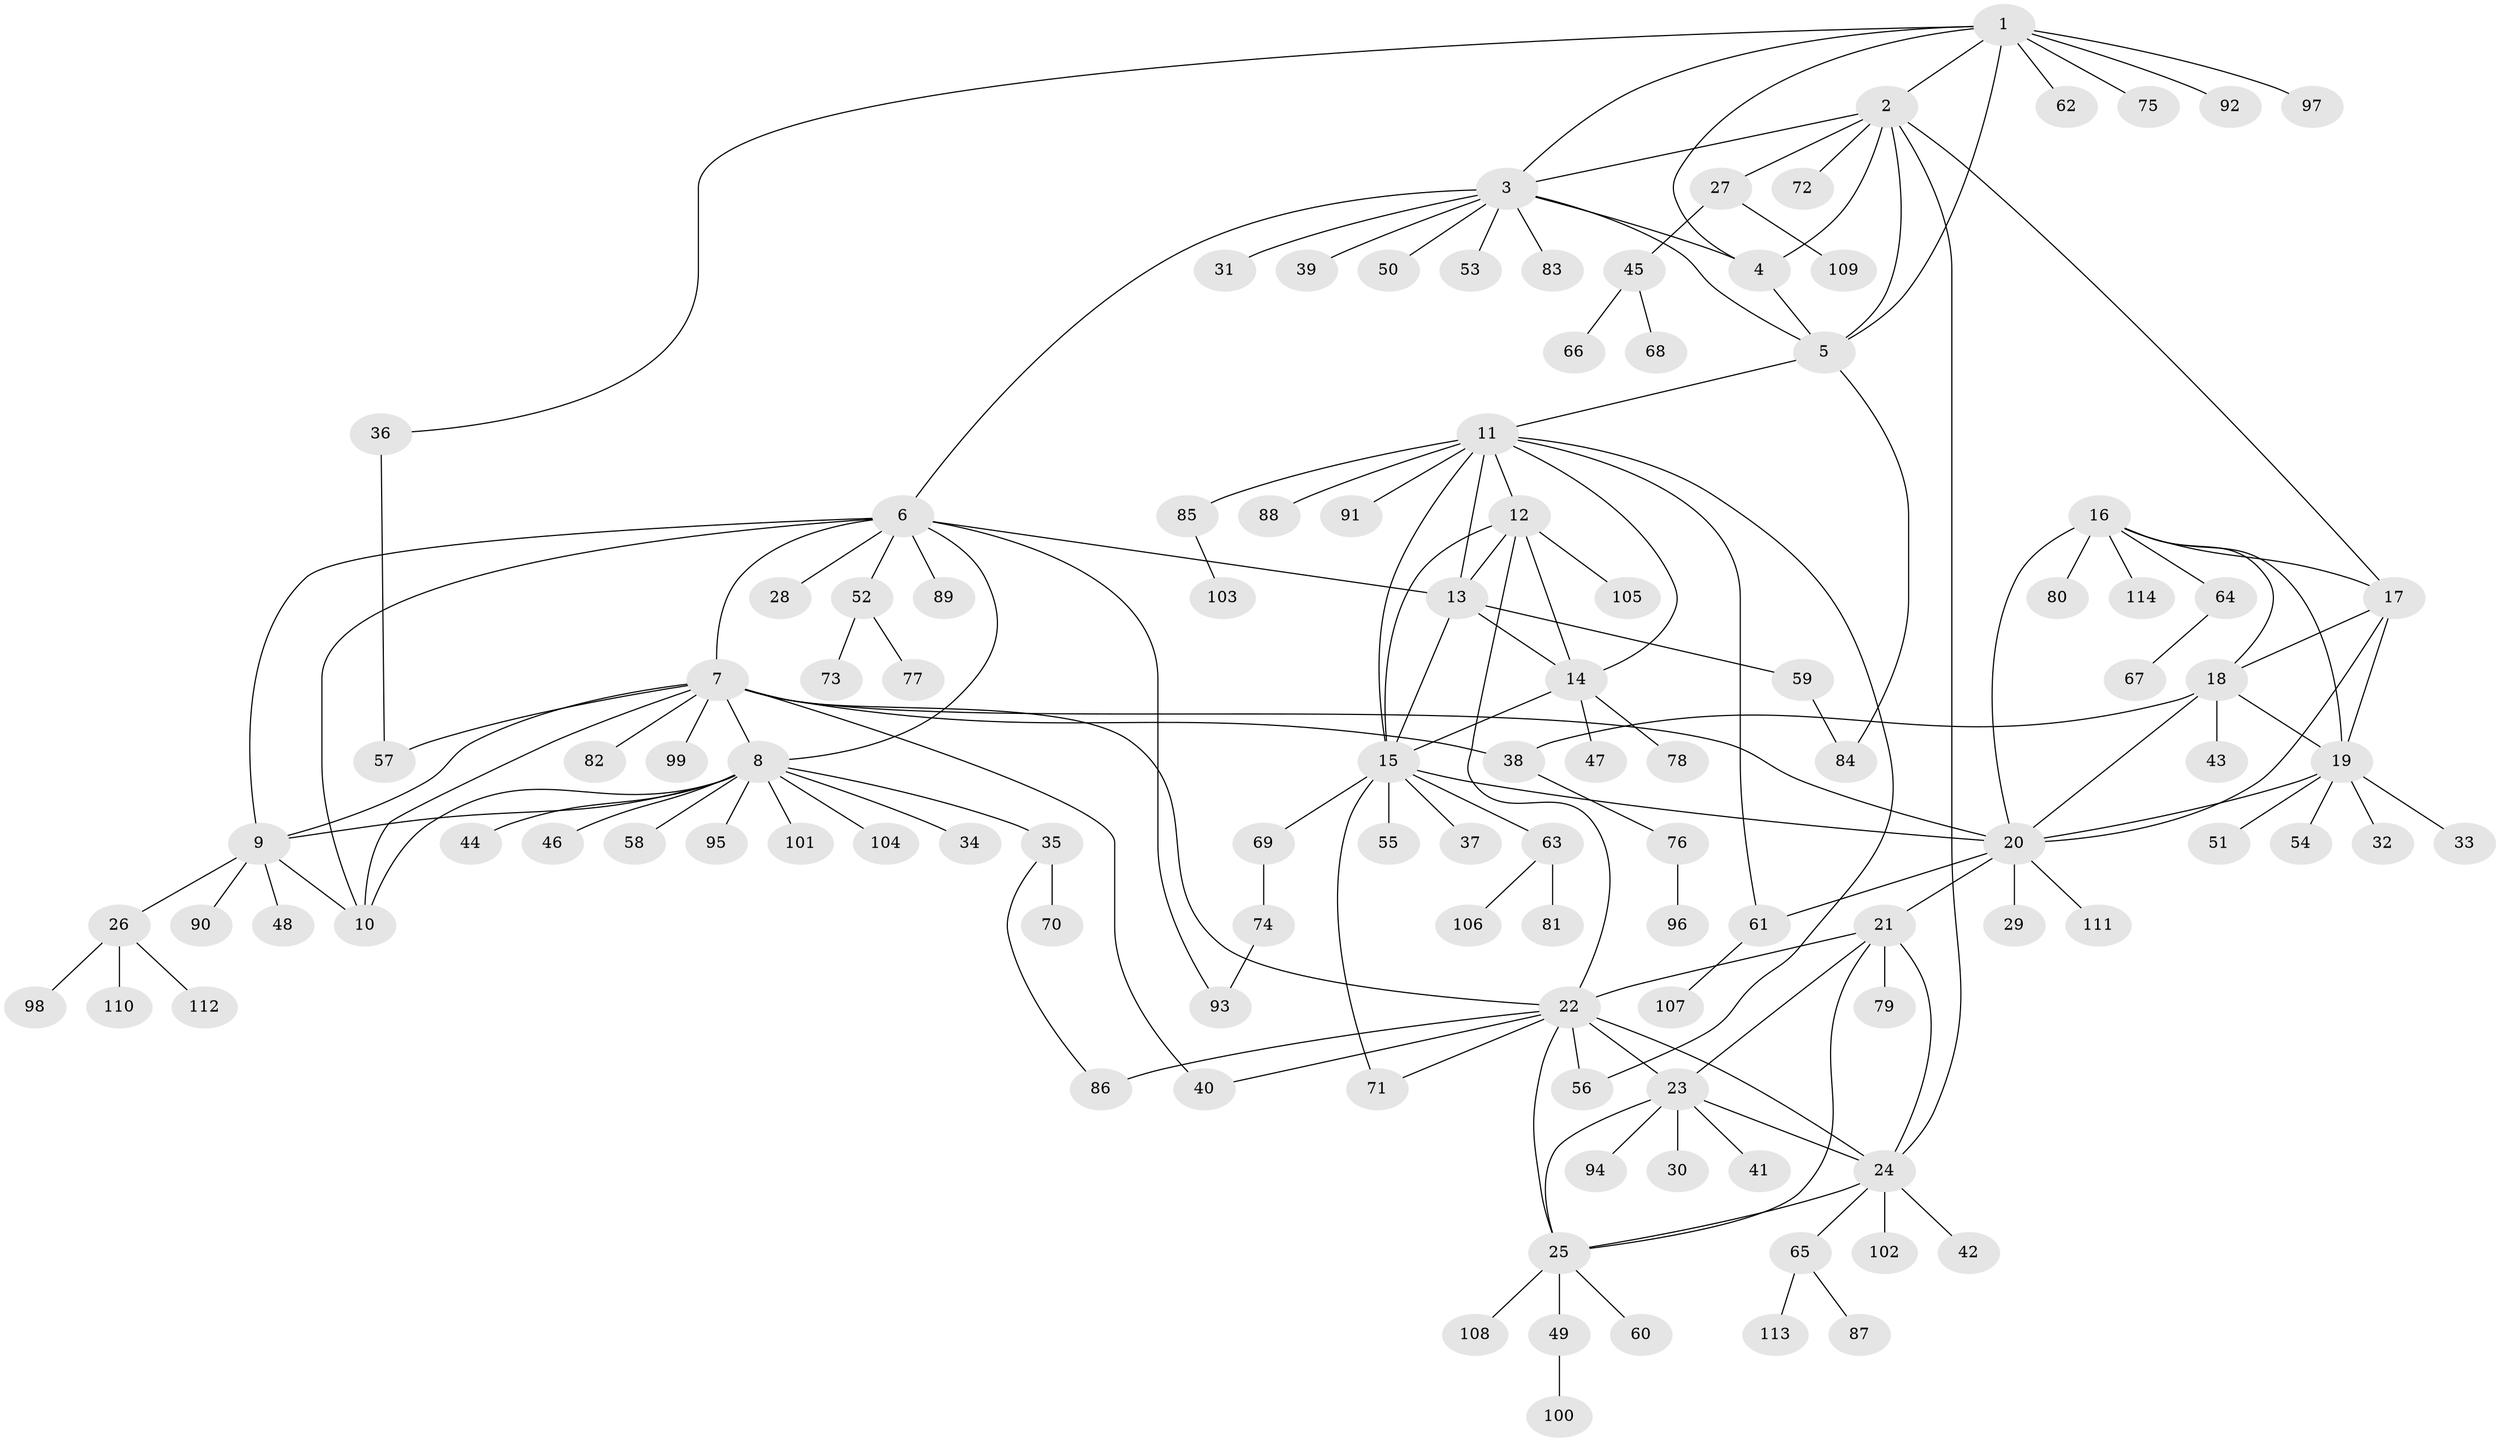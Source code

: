 // Generated by graph-tools (version 1.1) at 2025/37/03/09/25 02:37:22]
// undirected, 114 vertices, 158 edges
graph export_dot {
graph [start="1"]
  node [color=gray90,style=filled];
  1;
  2;
  3;
  4;
  5;
  6;
  7;
  8;
  9;
  10;
  11;
  12;
  13;
  14;
  15;
  16;
  17;
  18;
  19;
  20;
  21;
  22;
  23;
  24;
  25;
  26;
  27;
  28;
  29;
  30;
  31;
  32;
  33;
  34;
  35;
  36;
  37;
  38;
  39;
  40;
  41;
  42;
  43;
  44;
  45;
  46;
  47;
  48;
  49;
  50;
  51;
  52;
  53;
  54;
  55;
  56;
  57;
  58;
  59;
  60;
  61;
  62;
  63;
  64;
  65;
  66;
  67;
  68;
  69;
  70;
  71;
  72;
  73;
  74;
  75;
  76;
  77;
  78;
  79;
  80;
  81;
  82;
  83;
  84;
  85;
  86;
  87;
  88;
  89;
  90;
  91;
  92;
  93;
  94;
  95;
  96;
  97;
  98;
  99;
  100;
  101;
  102;
  103;
  104;
  105;
  106;
  107;
  108;
  109;
  110;
  111;
  112;
  113;
  114;
  1 -- 2;
  1 -- 3;
  1 -- 4;
  1 -- 5;
  1 -- 36;
  1 -- 62;
  1 -- 75;
  1 -- 92;
  1 -- 97;
  2 -- 3;
  2 -- 4;
  2 -- 5;
  2 -- 17;
  2 -- 24;
  2 -- 27;
  2 -- 72;
  3 -- 4;
  3 -- 5;
  3 -- 6;
  3 -- 31;
  3 -- 39;
  3 -- 50;
  3 -- 53;
  3 -- 83;
  4 -- 5;
  5 -- 11;
  5 -- 84;
  6 -- 7;
  6 -- 8;
  6 -- 9;
  6 -- 10;
  6 -- 13;
  6 -- 28;
  6 -- 52;
  6 -- 89;
  6 -- 93;
  7 -- 8;
  7 -- 9;
  7 -- 10;
  7 -- 20;
  7 -- 22;
  7 -- 38;
  7 -- 40;
  7 -- 57;
  7 -- 82;
  7 -- 99;
  8 -- 9;
  8 -- 10;
  8 -- 34;
  8 -- 35;
  8 -- 44;
  8 -- 46;
  8 -- 58;
  8 -- 95;
  8 -- 101;
  8 -- 104;
  9 -- 10;
  9 -- 26;
  9 -- 48;
  9 -- 90;
  11 -- 12;
  11 -- 13;
  11 -- 14;
  11 -- 15;
  11 -- 56;
  11 -- 61;
  11 -- 85;
  11 -- 88;
  11 -- 91;
  12 -- 13;
  12 -- 14;
  12 -- 15;
  12 -- 22;
  12 -- 105;
  13 -- 14;
  13 -- 15;
  13 -- 59;
  14 -- 15;
  14 -- 47;
  14 -- 78;
  15 -- 20;
  15 -- 37;
  15 -- 55;
  15 -- 63;
  15 -- 69;
  15 -- 71;
  16 -- 17;
  16 -- 18;
  16 -- 19;
  16 -- 20;
  16 -- 64;
  16 -- 80;
  16 -- 114;
  17 -- 18;
  17 -- 19;
  17 -- 20;
  18 -- 19;
  18 -- 20;
  18 -- 38;
  18 -- 43;
  19 -- 20;
  19 -- 32;
  19 -- 33;
  19 -- 51;
  19 -- 54;
  20 -- 21;
  20 -- 29;
  20 -- 61;
  20 -- 111;
  21 -- 22;
  21 -- 23;
  21 -- 24;
  21 -- 25;
  21 -- 79;
  22 -- 23;
  22 -- 24;
  22 -- 25;
  22 -- 40;
  22 -- 56;
  22 -- 71;
  22 -- 86;
  23 -- 24;
  23 -- 25;
  23 -- 30;
  23 -- 41;
  23 -- 94;
  24 -- 25;
  24 -- 42;
  24 -- 65;
  24 -- 102;
  25 -- 49;
  25 -- 60;
  25 -- 108;
  26 -- 98;
  26 -- 110;
  26 -- 112;
  27 -- 45;
  27 -- 109;
  35 -- 70;
  35 -- 86;
  36 -- 57;
  38 -- 76;
  45 -- 66;
  45 -- 68;
  49 -- 100;
  52 -- 73;
  52 -- 77;
  59 -- 84;
  61 -- 107;
  63 -- 81;
  63 -- 106;
  64 -- 67;
  65 -- 87;
  65 -- 113;
  69 -- 74;
  74 -- 93;
  76 -- 96;
  85 -- 103;
}
